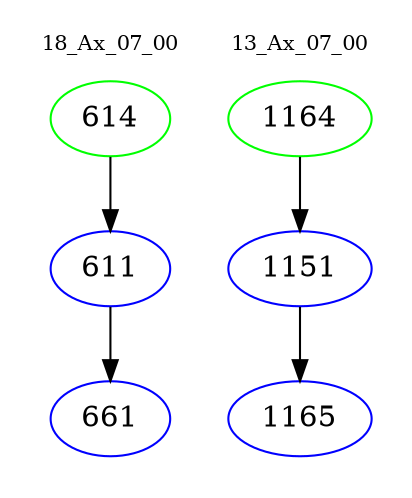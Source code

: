 digraph{
subgraph cluster_0 {
color = white
label = "18_Ax_07_00";
fontsize=10;
T0_614 [label="614", color="green"]
T0_614 -> T0_611 [color="black"]
T0_611 [label="611", color="blue"]
T0_611 -> T0_661 [color="black"]
T0_661 [label="661", color="blue"]
}
subgraph cluster_1 {
color = white
label = "13_Ax_07_00";
fontsize=10;
T1_1164 [label="1164", color="green"]
T1_1164 -> T1_1151 [color="black"]
T1_1151 [label="1151", color="blue"]
T1_1151 -> T1_1165 [color="black"]
T1_1165 [label="1165", color="blue"]
}
}
